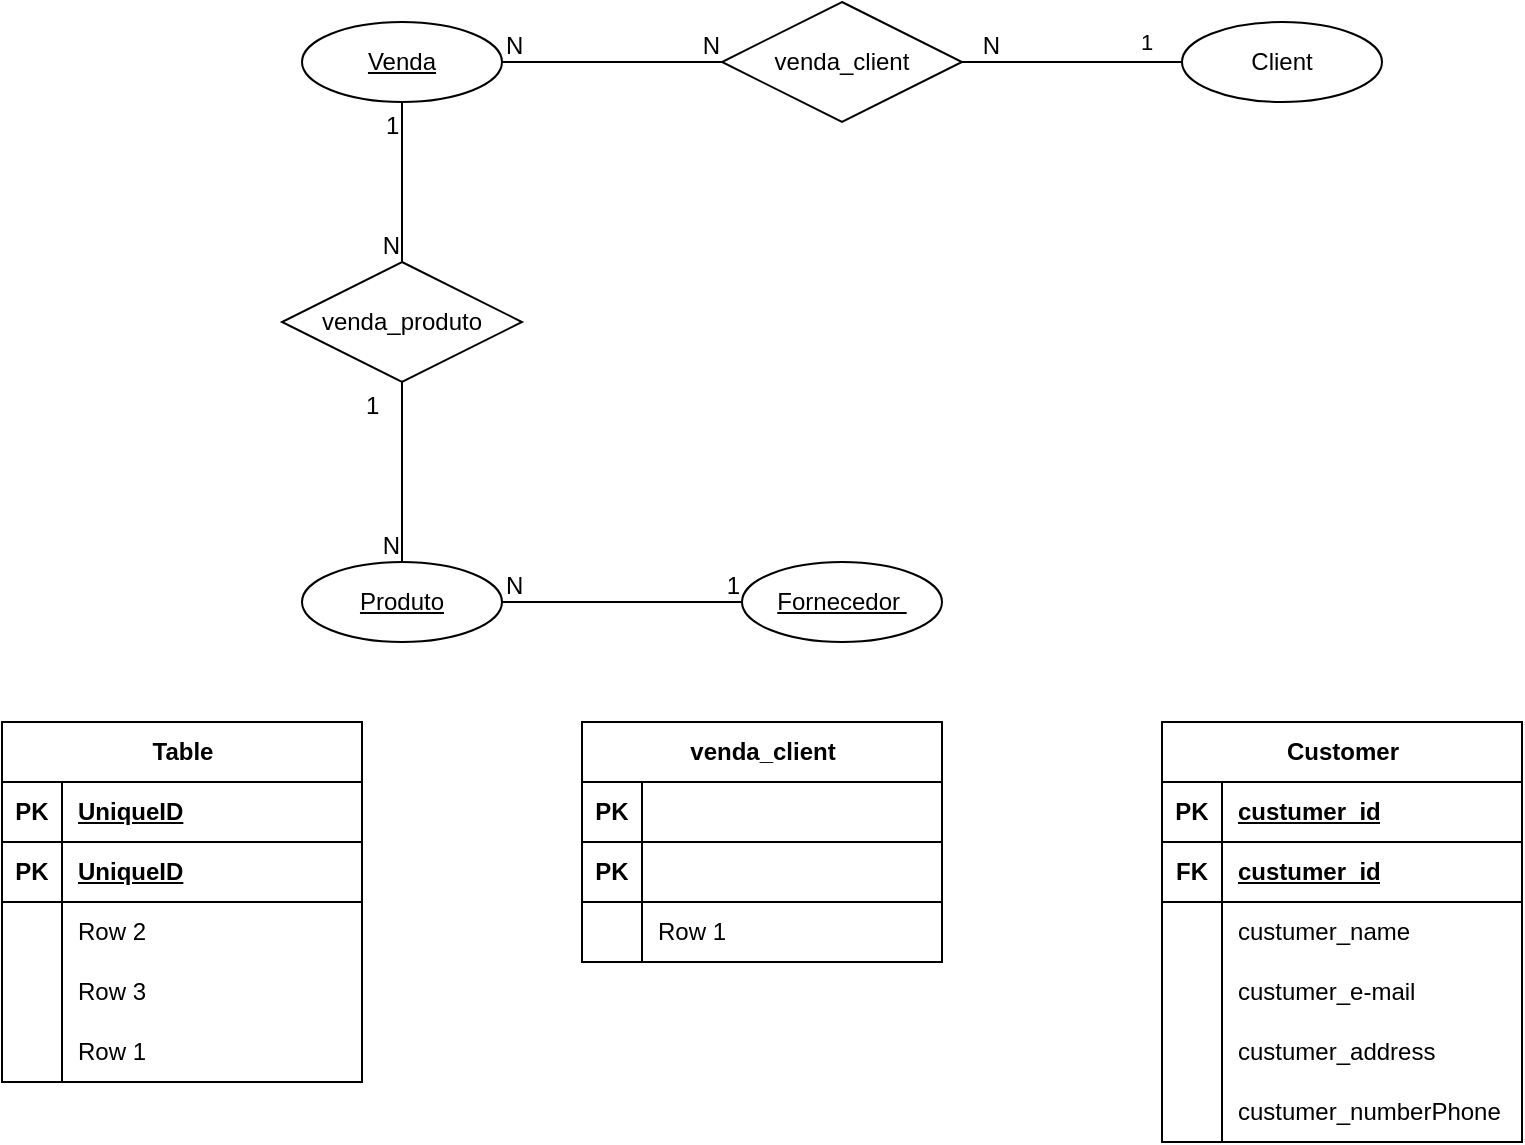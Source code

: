<mxfile version="24.7.17">
  <diagram name="Página-1" id="78fLcFGIQSKFloARsO9x">
    <mxGraphModel dx="783" dy="746" grid="1" gridSize="10" guides="1" tooltips="1" connect="1" arrows="1" fold="1" page="1" pageScale="1" pageWidth="827" pageHeight="1169" math="0" shadow="0">
      <root>
        <mxCell id="0" />
        <mxCell id="1" parent="0" />
        <mxCell id="9ienidLR3AUaO64FZCfh-1" value="Client" style="ellipse;whiteSpace=wrap;html=1;align=center;" vertex="1" parent="1">
          <mxGeometry x="630" y="210" width="100" height="40" as="geometry" />
        </mxCell>
        <mxCell id="9ienidLR3AUaO64FZCfh-2" value="Venda" style="ellipse;whiteSpace=wrap;html=1;align=center;fontStyle=4;" vertex="1" parent="1">
          <mxGeometry x="190" y="210" width="100" height="40" as="geometry" />
        </mxCell>
        <mxCell id="9ienidLR3AUaO64FZCfh-3" value="venda_client" style="shape=rhombus;perimeter=rhombusPerimeter;whiteSpace=wrap;html=1;align=center;" vertex="1" parent="1">
          <mxGeometry x="400" y="200" width="120" height="60" as="geometry" />
        </mxCell>
        <mxCell id="9ienidLR3AUaO64FZCfh-5" value="Produto" style="ellipse;whiteSpace=wrap;html=1;align=center;fontStyle=4;" vertex="1" parent="1">
          <mxGeometry x="190" y="480" width="100" height="40" as="geometry" />
        </mxCell>
        <mxCell id="9ienidLR3AUaO64FZCfh-6" value="venda_produto" style="shape=rhombus;perimeter=rhombusPerimeter;whiteSpace=wrap;html=1;align=center;" vertex="1" parent="1">
          <mxGeometry x="180" y="330" width="120" height="60" as="geometry" />
        </mxCell>
        <mxCell id="9ienidLR3AUaO64FZCfh-7" value="Fornecedor&amp;nbsp;" style="ellipse;whiteSpace=wrap;html=1;align=center;fontStyle=4;" vertex="1" parent="1">
          <mxGeometry x="410" y="480" width="100" height="40" as="geometry" />
        </mxCell>
        <mxCell id="9ienidLR3AUaO64FZCfh-17" value="1" style="endArrow=none;html=1;rounded=0;exitX=0;exitY=0.5;exitDx=0;exitDy=0;entryX=1;entryY=0.5;entryDx=0;entryDy=0;" edge="1" parent="1" source="9ienidLR3AUaO64FZCfh-1" target="9ienidLR3AUaO64FZCfh-3">
          <mxGeometry x="-0.667" y="-10" relative="1" as="geometry">
            <mxPoint x="470" y="280" as="sourcePoint" />
            <mxPoint x="630" y="280" as="targetPoint" />
            <Array as="points" />
            <mxPoint as="offset" />
          </mxGeometry>
        </mxCell>
        <mxCell id="9ienidLR3AUaO64FZCfh-18" value="N" style="resizable=0;html=1;whiteSpace=wrap;align=right;verticalAlign=bottom;" connectable="0" vertex="1" parent="9ienidLR3AUaO64FZCfh-17">
          <mxGeometry x="1" relative="1" as="geometry">
            <mxPoint x="20" as="offset" />
          </mxGeometry>
        </mxCell>
        <mxCell id="9ienidLR3AUaO64FZCfh-20" value="" style="endArrow=none;html=1;rounded=0;exitX=1;exitY=0.5;exitDx=0;exitDy=0;entryX=0;entryY=0.5;entryDx=0;entryDy=0;" edge="1" parent="1" source="9ienidLR3AUaO64FZCfh-2" target="9ienidLR3AUaO64FZCfh-3">
          <mxGeometry relative="1" as="geometry">
            <mxPoint x="290" y="290" as="sourcePoint" />
            <mxPoint x="450" y="290" as="targetPoint" />
          </mxGeometry>
        </mxCell>
        <mxCell id="9ienidLR3AUaO64FZCfh-21" value="N" style="resizable=0;html=1;whiteSpace=wrap;align=left;verticalAlign=bottom;" connectable="0" vertex="1" parent="9ienidLR3AUaO64FZCfh-20">
          <mxGeometry x="-1" relative="1" as="geometry" />
        </mxCell>
        <mxCell id="9ienidLR3AUaO64FZCfh-22" value="N" style="resizable=0;html=1;whiteSpace=wrap;align=right;verticalAlign=bottom;" connectable="0" vertex="1" parent="9ienidLR3AUaO64FZCfh-20">
          <mxGeometry x="1" relative="1" as="geometry" />
        </mxCell>
        <mxCell id="9ienidLR3AUaO64FZCfh-26" value="" style="endArrow=none;html=1;rounded=0;exitX=0.5;exitY=1;exitDx=0;exitDy=0;entryX=0.5;entryY=0;entryDx=0;entryDy=0;" edge="1" parent="1" source="9ienidLR3AUaO64FZCfh-2" target="9ienidLR3AUaO64FZCfh-6">
          <mxGeometry relative="1" as="geometry">
            <mxPoint x="330" y="370" as="sourcePoint" />
            <mxPoint x="490" y="370" as="targetPoint" />
          </mxGeometry>
        </mxCell>
        <mxCell id="9ienidLR3AUaO64FZCfh-27" value="1" style="resizable=0;html=1;whiteSpace=wrap;align=left;verticalAlign=bottom;" connectable="0" vertex="1" parent="9ienidLR3AUaO64FZCfh-26">
          <mxGeometry x="-1" relative="1" as="geometry">
            <mxPoint x="-10" y="20" as="offset" />
          </mxGeometry>
        </mxCell>
        <mxCell id="9ienidLR3AUaO64FZCfh-28" value="N" style="resizable=0;html=1;whiteSpace=wrap;align=right;verticalAlign=bottom;" connectable="0" vertex="1" parent="9ienidLR3AUaO64FZCfh-26">
          <mxGeometry x="1" relative="1" as="geometry" />
        </mxCell>
        <mxCell id="9ienidLR3AUaO64FZCfh-29" value="" style="endArrow=none;html=1;rounded=0;exitX=0.5;exitY=1;exitDx=0;exitDy=0;entryX=0.5;entryY=0;entryDx=0;entryDy=0;" edge="1" parent="1" source="9ienidLR3AUaO64FZCfh-6" target="9ienidLR3AUaO64FZCfh-5">
          <mxGeometry relative="1" as="geometry">
            <mxPoint x="330" y="370" as="sourcePoint" />
            <mxPoint x="490" y="370" as="targetPoint" />
          </mxGeometry>
        </mxCell>
        <mxCell id="9ienidLR3AUaO64FZCfh-30" value="1" style="resizable=0;html=1;whiteSpace=wrap;align=left;verticalAlign=bottom;" connectable="0" vertex="1" parent="9ienidLR3AUaO64FZCfh-29">
          <mxGeometry x="-1" relative="1" as="geometry">
            <mxPoint x="-20" y="20" as="offset" />
          </mxGeometry>
        </mxCell>
        <mxCell id="9ienidLR3AUaO64FZCfh-31" value="N" style="resizable=0;html=1;whiteSpace=wrap;align=right;verticalAlign=bottom;" connectable="0" vertex="1" parent="9ienidLR3AUaO64FZCfh-29">
          <mxGeometry x="1" relative="1" as="geometry" />
        </mxCell>
        <mxCell id="9ienidLR3AUaO64FZCfh-32" value="" style="endArrow=none;html=1;rounded=0;exitX=1;exitY=0.5;exitDx=0;exitDy=0;" edge="1" parent="1" source="9ienidLR3AUaO64FZCfh-5" target="9ienidLR3AUaO64FZCfh-7">
          <mxGeometry relative="1" as="geometry">
            <mxPoint x="510" y="400" as="sourcePoint" />
            <mxPoint x="670" y="400" as="targetPoint" />
          </mxGeometry>
        </mxCell>
        <mxCell id="9ienidLR3AUaO64FZCfh-33" value="N" style="resizable=0;html=1;whiteSpace=wrap;align=left;verticalAlign=bottom;" connectable="0" vertex="1" parent="9ienidLR3AUaO64FZCfh-32">
          <mxGeometry x="-1" relative="1" as="geometry" />
        </mxCell>
        <mxCell id="9ienidLR3AUaO64FZCfh-34" value="1" style="resizable=0;html=1;whiteSpace=wrap;align=right;verticalAlign=bottom;" connectable="0" vertex="1" parent="9ienidLR3AUaO64FZCfh-32">
          <mxGeometry x="1" relative="1" as="geometry" />
        </mxCell>
        <mxCell id="9ienidLR3AUaO64FZCfh-35" value="Customer" style="shape=table;startSize=30;container=1;collapsible=1;childLayout=tableLayout;fixedRows=1;rowLines=0;fontStyle=1;align=center;resizeLast=1;html=1;" vertex="1" parent="1">
          <mxGeometry x="620" y="560" width="180" height="210" as="geometry" />
        </mxCell>
        <mxCell id="9ienidLR3AUaO64FZCfh-105" value="" style="shape=tableRow;horizontal=0;startSize=0;swimlaneHead=0;swimlaneBody=0;fillColor=none;collapsible=0;dropTarget=0;points=[[0,0.5],[1,0.5]];portConstraint=eastwest;top=0;left=0;right=0;bottom=1;" vertex="1" parent="9ienidLR3AUaO64FZCfh-35">
          <mxGeometry y="30" width="180" height="30" as="geometry" />
        </mxCell>
        <mxCell id="9ienidLR3AUaO64FZCfh-106" value="PK" style="shape=partialRectangle;connectable=0;fillColor=none;top=0;left=0;bottom=0;right=0;fontStyle=1;overflow=hidden;whiteSpace=wrap;html=1;" vertex="1" parent="9ienidLR3AUaO64FZCfh-105">
          <mxGeometry width="30" height="30" as="geometry">
            <mxRectangle width="30" height="30" as="alternateBounds" />
          </mxGeometry>
        </mxCell>
        <mxCell id="9ienidLR3AUaO64FZCfh-107" value="custumer_id" style="shape=partialRectangle;connectable=0;fillColor=none;top=0;left=0;bottom=0;right=0;align=left;spacingLeft=6;fontStyle=5;overflow=hidden;whiteSpace=wrap;html=1;" vertex="1" parent="9ienidLR3AUaO64FZCfh-105">
          <mxGeometry x="30" width="150" height="30" as="geometry">
            <mxRectangle width="150" height="30" as="alternateBounds" />
          </mxGeometry>
        </mxCell>
        <mxCell id="9ienidLR3AUaO64FZCfh-36" value="" style="shape=tableRow;horizontal=0;startSize=0;swimlaneHead=0;swimlaneBody=0;fillColor=none;collapsible=0;dropTarget=0;points=[[0,0.5],[1,0.5]];portConstraint=eastwest;top=0;left=0;right=0;bottom=1;" vertex="1" parent="9ienidLR3AUaO64FZCfh-35">
          <mxGeometry y="60" width="180" height="30" as="geometry" />
        </mxCell>
        <mxCell id="9ienidLR3AUaO64FZCfh-37" value="FK" style="shape=partialRectangle;connectable=0;fillColor=none;top=0;left=0;bottom=0;right=0;fontStyle=1;overflow=hidden;whiteSpace=wrap;html=1;" vertex="1" parent="9ienidLR3AUaO64FZCfh-36">
          <mxGeometry width="30" height="30" as="geometry">
            <mxRectangle width="30" height="30" as="alternateBounds" />
          </mxGeometry>
        </mxCell>
        <mxCell id="9ienidLR3AUaO64FZCfh-38" value="custumer_id" style="shape=partialRectangle;connectable=0;fillColor=none;top=0;left=0;bottom=0;right=0;align=left;spacingLeft=6;fontStyle=5;overflow=hidden;whiteSpace=wrap;html=1;" vertex="1" parent="9ienidLR3AUaO64FZCfh-36">
          <mxGeometry x="30" width="150" height="30" as="geometry">
            <mxRectangle width="150" height="30" as="alternateBounds" />
          </mxGeometry>
        </mxCell>
        <mxCell id="9ienidLR3AUaO64FZCfh-39" value="" style="shape=tableRow;horizontal=0;startSize=0;swimlaneHead=0;swimlaneBody=0;fillColor=none;collapsible=0;dropTarget=0;points=[[0,0.5],[1,0.5]];portConstraint=eastwest;top=0;left=0;right=0;bottom=0;" vertex="1" parent="9ienidLR3AUaO64FZCfh-35">
          <mxGeometry y="90" width="180" height="30" as="geometry" />
        </mxCell>
        <mxCell id="9ienidLR3AUaO64FZCfh-40" value="" style="shape=partialRectangle;connectable=0;fillColor=none;top=0;left=0;bottom=0;right=0;editable=1;overflow=hidden;whiteSpace=wrap;html=1;" vertex="1" parent="9ienidLR3AUaO64FZCfh-39">
          <mxGeometry width="30" height="30" as="geometry">
            <mxRectangle width="30" height="30" as="alternateBounds" />
          </mxGeometry>
        </mxCell>
        <mxCell id="9ienidLR3AUaO64FZCfh-41" value="custumer_name" style="shape=partialRectangle;connectable=0;fillColor=none;top=0;left=0;bottom=0;right=0;align=left;spacingLeft=6;overflow=hidden;whiteSpace=wrap;html=1;" vertex="1" parent="9ienidLR3AUaO64FZCfh-39">
          <mxGeometry x="30" width="150" height="30" as="geometry">
            <mxRectangle width="150" height="30" as="alternateBounds" />
          </mxGeometry>
        </mxCell>
        <mxCell id="9ienidLR3AUaO64FZCfh-42" value="" style="shape=tableRow;horizontal=0;startSize=0;swimlaneHead=0;swimlaneBody=0;fillColor=none;collapsible=0;dropTarget=0;points=[[0,0.5],[1,0.5]];portConstraint=eastwest;top=0;left=0;right=0;bottom=0;" vertex="1" parent="9ienidLR3AUaO64FZCfh-35">
          <mxGeometry y="120" width="180" height="30" as="geometry" />
        </mxCell>
        <mxCell id="9ienidLR3AUaO64FZCfh-43" value="" style="shape=partialRectangle;connectable=0;fillColor=none;top=0;left=0;bottom=0;right=0;editable=1;overflow=hidden;whiteSpace=wrap;html=1;" vertex="1" parent="9ienidLR3AUaO64FZCfh-42">
          <mxGeometry width="30" height="30" as="geometry">
            <mxRectangle width="30" height="30" as="alternateBounds" />
          </mxGeometry>
        </mxCell>
        <mxCell id="9ienidLR3AUaO64FZCfh-44" value="custumer_e-mail" style="shape=partialRectangle;connectable=0;fillColor=none;top=0;left=0;bottom=0;right=0;align=left;spacingLeft=6;overflow=hidden;whiteSpace=wrap;html=1;" vertex="1" parent="9ienidLR3AUaO64FZCfh-42">
          <mxGeometry x="30" width="150" height="30" as="geometry">
            <mxRectangle width="150" height="30" as="alternateBounds" />
          </mxGeometry>
        </mxCell>
        <mxCell id="9ienidLR3AUaO64FZCfh-45" value="" style="shape=tableRow;horizontal=0;startSize=0;swimlaneHead=0;swimlaneBody=0;fillColor=none;collapsible=0;dropTarget=0;points=[[0,0.5],[1,0.5]];portConstraint=eastwest;top=0;left=0;right=0;bottom=0;" vertex="1" parent="9ienidLR3AUaO64FZCfh-35">
          <mxGeometry y="150" width="180" height="30" as="geometry" />
        </mxCell>
        <mxCell id="9ienidLR3AUaO64FZCfh-46" value="" style="shape=partialRectangle;connectable=0;fillColor=none;top=0;left=0;bottom=0;right=0;editable=1;overflow=hidden;whiteSpace=wrap;html=1;" vertex="1" parent="9ienidLR3AUaO64FZCfh-45">
          <mxGeometry width="30" height="30" as="geometry">
            <mxRectangle width="30" height="30" as="alternateBounds" />
          </mxGeometry>
        </mxCell>
        <mxCell id="9ienidLR3AUaO64FZCfh-47" value="custumer_address" style="shape=partialRectangle;connectable=0;fillColor=none;top=0;left=0;bottom=0;right=0;align=left;spacingLeft=6;overflow=hidden;whiteSpace=wrap;html=1;" vertex="1" parent="9ienidLR3AUaO64FZCfh-45">
          <mxGeometry x="30" width="150" height="30" as="geometry">
            <mxRectangle width="150" height="30" as="alternateBounds" />
          </mxGeometry>
        </mxCell>
        <mxCell id="9ienidLR3AUaO64FZCfh-48" value="" style="shape=tableRow;horizontal=0;startSize=0;swimlaneHead=0;swimlaneBody=0;fillColor=none;collapsible=0;dropTarget=0;points=[[0,0.5],[1,0.5]];portConstraint=eastwest;top=0;left=0;right=0;bottom=0;" vertex="1" parent="9ienidLR3AUaO64FZCfh-35">
          <mxGeometry y="180" width="180" height="30" as="geometry" />
        </mxCell>
        <mxCell id="9ienidLR3AUaO64FZCfh-49" value="" style="shape=partialRectangle;connectable=0;fillColor=none;top=0;left=0;bottom=0;right=0;editable=1;overflow=hidden;whiteSpace=wrap;html=1;" vertex="1" parent="9ienidLR3AUaO64FZCfh-48">
          <mxGeometry width="30" height="30" as="geometry">
            <mxRectangle width="30" height="30" as="alternateBounds" />
          </mxGeometry>
        </mxCell>
        <mxCell id="9ienidLR3AUaO64FZCfh-50" value="custumer_numberPhone" style="shape=partialRectangle;connectable=0;fillColor=none;top=0;left=0;bottom=0;right=0;align=left;spacingLeft=6;overflow=hidden;whiteSpace=wrap;html=1;" vertex="1" parent="9ienidLR3AUaO64FZCfh-48">
          <mxGeometry x="30" width="150" height="30" as="geometry">
            <mxRectangle width="150" height="30" as="alternateBounds" />
          </mxGeometry>
        </mxCell>
        <mxCell id="9ienidLR3AUaO64FZCfh-74" value="Table" style="shape=table;startSize=30;container=1;collapsible=1;childLayout=tableLayout;fixedRows=1;rowLines=0;fontStyle=1;align=center;resizeLast=1;html=1;" vertex="1" parent="1">
          <mxGeometry x="40" y="560" width="180" height="180" as="geometry" />
        </mxCell>
        <mxCell id="9ienidLR3AUaO64FZCfh-87" value="" style="shape=tableRow;horizontal=0;startSize=0;swimlaneHead=0;swimlaneBody=0;fillColor=none;collapsible=0;dropTarget=0;points=[[0,0.5],[1,0.5]];portConstraint=eastwest;top=0;left=0;right=0;bottom=1;" vertex="1" parent="9ienidLR3AUaO64FZCfh-74">
          <mxGeometry y="30" width="180" height="30" as="geometry" />
        </mxCell>
        <mxCell id="9ienidLR3AUaO64FZCfh-88" value="PK" style="shape=partialRectangle;connectable=0;fillColor=none;top=0;left=0;bottom=0;right=0;fontStyle=1;overflow=hidden;whiteSpace=wrap;html=1;" vertex="1" parent="9ienidLR3AUaO64FZCfh-87">
          <mxGeometry width="30" height="30" as="geometry">
            <mxRectangle width="30" height="30" as="alternateBounds" />
          </mxGeometry>
        </mxCell>
        <mxCell id="9ienidLR3AUaO64FZCfh-89" value="UniqueID" style="shape=partialRectangle;connectable=0;fillColor=none;top=0;left=0;bottom=0;right=0;align=left;spacingLeft=6;fontStyle=5;overflow=hidden;whiteSpace=wrap;html=1;" vertex="1" parent="9ienidLR3AUaO64FZCfh-87">
          <mxGeometry x="30" width="150" height="30" as="geometry">
            <mxRectangle width="150" height="30" as="alternateBounds" />
          </mxGeometry>
        </mxCell>
        <mxCell id="9ienidLR3AUaO64FZCfh-75" value="" style="shape=tableRow;horizontal=0;startSize=0;swimlaneHead=0;swimlaneBody=0;fillColor=none;collapsible=0;dropTarget=0;points=[[0,0.5],[1,0.5]];portConstraint=eastwest;top=0;left=0;right=0;bottom=1;" vertex="1" parent="9ienidLR3AUaO64FZCfh-74">
          <mxGeometry y="60" width="180" height="30" as="geometry" />
        </mxCell>
        <mxCell id="9ienidLR3AUaO64FZCfh-76" value="PK" style="shape=partialRectangle;connectable=0;fillColor=none;top=0;left=0;bottom=0;right=0;fontStyle=1;overflow=hidden;whiteSpace=wrap;html=1;" vertex="1" parent="9ienidLR3AUaO64FZCfh-75">
          <mxGeometry width="30" height="30" as="geometry">
            <mxRectangle width="30" height="30" as="alternateBounds" />
          </mxGeometry>
        </mxCell>
        <mxCell id="9ienidLR3AUaO64FZCfh-77" value="UniqueID" style="shape=partialRectangle;connectable=0;fillColor=none;top=0;left=0;bottom=0;right=0;align=left;spacingLeft=6;fontStyle=5;overflow=hidden;whiteSpace=wrap;html=1;" vertex="1" parent="9ienidLR3AUaO64FZCfh-75">
          <mxGeometry x="30" width="150" height="30" as="geometry">
            <mxRectangle width="150" height="30" as="alternateBounds" />
          </mxGeometry>
        </mxCell>
        <mxCell id="9ienidLR3AUaO64FZCfh-81" value="" style="shape=tableRow;horizontal=0;startSize=0;swimlaneHead=0;swimlaneBody=0;fillColor=none;collapsible=0;dropTarget=0;points=[[0,0.5],[1,0.5]];portConstraint=eastwest;top=0;left=0;right=0;bottom=0;" vertex="1" parent="9ienidLR3AUaO64FZCfh-74">
          <mxGeometry y="90" width="180" height="30" as="geometry" />
        </mxCell>
        <mxCell id="9ienidLR3AUaO64FZCfh-82" value="" style="shape=partialRectangle;connectable=0;fillColor=none;top=0;left=0;bottom=0;right=0;editable=1;overflow=hidden;whiteSpace=wrap;html=1;" vertex="1" parent="9ienidLR3AUaO64FZCfh-81">
          <mxGeometry width="30" height="30" as="geometry">
            <mxRectangle width="30" height="30" as="alternateBounds" />
          </mxGeometry>
        </mxCell>
        <mxCell id="9ienidLR3AUaO64FZCfh-83" value="Row 2" style="shape=partialRectangle;connectable=0;fillColor=none;top=0;left=0;bottom=0;right=0;align=left;spacingLeft=6;overflow=hidden;whiteSpace=wrap;html=1;" vertex="1" parent="9ienidLR3AUaO64FZCfh-81">
          <mxGeometry x="30" width="150" height="30" as="geometry">
            <mxRectangle width="150" height="30" as="alternateBounds" />
          </mxGeometry>
        </mxCell>
        <mxCell id="9ienidLR3AUaO64FZCfh-84" value="" style="shape=tableRow;horizontal=0;startSize=0;swimlaneHead=0;swimlaneBody=0;fillColor=none;collapsible=0;dropTarget=0;points=[[0,0.5],[1,0.5]];portConstraint=eastwest;top=0;left=0;right=0;bottom=0;" vertex="1" parent="9ienidLR3AUaO64FZCfh-74">
          <mxGeometry y="120" width="180" height="30" as="geometry" />
        </mxCell>
        <mxCell id="9ienidLR3AUaO64FZCfh-85" value="" style="shape=partialRectangle;connectable=0;fillColor=none;top=0;left=0;bottom=0;right=0;editable=1;overflow=hidden;whiteSpace=wrap;html=1;" vertex="1" parent="9ienidLR3AUaO64FZCfh-84">
          <mxGeometry width="30" height="30" as="geometry">
            <mxRectangle width="30" height="30" as="alternateBounds" />
          </mxGeometry>
        </mxCell>
        <mxCell id="9ienidLR3AUaO64FZCfh-86" value="Row 3" style="shape=partialRectangle;connectable=0;fillColor=none;top=0;left=0;bottom=0;right=0;align=left;spacingLeft=6;overflow=hidden;whiteSpace=wrap;html=1;" vertex="1" parent="9ienidLR3AUaO64FZCfh-84">
          <mxGeometry x="30" width="150" height="30" as="geometry">
            <mxRectangle width="150" height="30" as="alternateBounds" />
          </mxGeometry>
        </mxCell>
        <mxCell id="9ienidLR3AUaO64FZCfh-78" value="" style="shape=tableRow;horizontal=0;startSize=0;swimlaneHead=0;swimlaneBody=0;fillColor=none;collapsible=0;dropTarget=0;points=[[0,0.5],[1,0.5]];portConstraint=eastwest;top=0;left=0;right=0;bottom=0;" vertex="1" parent="9ienidLR3AUaO64FZCfh-74">
          <mxGeometry y="150" width="180" height="30" as="geometry" />
        </mxCell>
        <mxCell id="9ienidLR3AUaO64FZCfh-79" value="" style="shape=partialRectangle;connectable=0;fillColor=none;top=0;left=0;bottom=0;right=0;editable=1;overflow=hidden;whiteSpace=wrap;html=1;" vertex="1" parent="9ienidLR3AUaO64FZCfh-78">
          <mxGeometry width="30" height="30" as="geometry">
            <mxRectangle width="30" height="30" as="alternateBounds" />
          </mxGeometry>
        </mxCell>
        <mxCell id="9ienidLR3AUaO64FZCfh-80" value="Row 1" style="shape=partialRectangle;connectable=0;fillColor=none;top=0;left=0;bottom=0;right=0;align=left;spacingLeft=6;overflow=hidden;whiteSpace=wrap;html=1;" vertex="1" parent="9ienidLR3AUaO64FZCfh-78">
          <mxGeometry x="30" width="150" height="30" as="geometry">
            <mxRectangle width="150" height="30" as="alternateBounds" />
          </mxGeometry>
        </mxCell>
        <mxCell id="9ienidLR3AUaO64FZCfh-108" value="venda_client" style="shape=table;startSize=30;container=1;collapsible=1;childLayout=tableLayout;fixedRows=1;rowLines=0;fontStyle=1;align=center;resizeLast=1;html=1;" vertex="1" parent="1">
          <mxGeometry x="330" y="560" width="180" height="120" as="geometry" />
        </mxCell>
        <mxCell id="9ienidLR3AUaO64FZCfh-121" value="" style="shape=tableRow;horizontal=0;startSize=0;swimlaneHead=0;swimlaneBody=0;fillColor=none;collapsible=0;dropTarget=0;points=[[0,0.5],[1,0.5]];portConstraint=eastwest;top=0;left=0;right=0;bottom=1;" vertex="1" parent="9ienidLR3AUaO64FZCfh-108">
          <mxGeometry y="30" width="180" height="30" as="geometry" />
        </mxCell>
        <mxCell id="9ienidLR3AUaO64FZCfh-122" value="PK" style="shape=partialRectangle;connectable=0;fillColor=none;top=0;left=0;bottom=0;right=0;fontStyle=1;overflow=hidden;whiteSpace=wrap;html=1;" vertex="1" parent="9ienidLR3AUaO64FZCfh-121">
          <mxGeometry width="30" height="30" as="geometry">
            <mxRectangle width="30" height="30" as="alternateBounds" />
          </mxGeometry>
        </mxCell>
        <mxCell id="9ienidLR3AUaO64FZCfh-123" value="" style="shape=partialRectangle;connectable=0;fillColor=none;top=0;left=0;bottom=0;right=0;align=left;spacingLeft=6;fontStyle=5;overflow=hidden;whiteSpace=wrap;html=1;" vertex="1" parent="9ienidLR3AUaO64FZCfh-121">
          <mxGeometry x="30" width="150" height="30" as="geometry">
            <mxRectangle width="150" height="30" as="alternateBounds" />
          </mxGeometry>
        </mxCell>
        <mxCell id="9ienidLR3AUaO64FZCfh-109" value="" style="shape=tableRow;horizontal=0;startSize=0;swimlaneHead=0;swimlaneBody=0;fillColor=none;collapsible=0;dropTarget=0;points=[[0,0.5],[1,0.5]];portConstraint=eastwest;top=0;left=0;right=0;bottom=1;" vertex="1" parent="9ienidLR3AUaO64FZCfh-108">
          <mxGeometry y="60" width="180" height="30" as="geometry" />
        </mxCell>
        <mxCell id="9ienidLR3AUaO64FZCfh-110" value="PK" style="shape=partialRectangle;connectable=0;fillColor=none;top=0;left=0;bottom=0;right=0;fontStyle=1;overflow=hidden;whiteSpace=wrap;html=1;" vertex="1" parent="9ienidLR3AUaO64FZCfh-109">
          <mxGeometry width="30" height="30" as="geometry">
            <mxRectangle width="30" height="30" as="alternateBounds" />
          </mxGeometry>
        </mxCell>
        <mxCell id="9ienidLR3AUaO64FZCfh-111" value="" style="shape=partialRectangle;connectable=0;fillColor=none;top=0;left=0;bottom=0;right=0;align=left;spacingLeft=6;fontStyle=5;overflow=hidden;whiteSpace=wrap;html=1;" vertex="1" parent="9ienidLR3AUaO64FZCfh-109">
          <mxGeometry x="30" width="150" height="30" as="geometry">
            <mxRectangle width="150" height="30" as="alternateBounds" />
          </mxGeometry>
        </mxCell>
        <mxCell id="9ienidLR3AUaO64FZCfh-112" value="" style="shape=tableRow;horizontal=0;startSize=0;swimlaneHead=0;swimlaneBody=0;fillColor=none;collapsible=0;dropTarget=0;points=[[0,0.5],[1,0.5]];portConstraint=eastwest;top=0;left=0;right=0;bottom=0;" vertex="1" parent="9ienidLR3AUaO64FZCfh-108">
          <mxGeometry y="90" width="180" height="30" as="geometry" />
        </mxCell>
        <mxCell id="9ienidLR3AUaO64FZCfh-113" value="" style="shape=partialRectangle;connectable=0;fillColor=none;top=0;left=0;bottom=0;right=0;editable=1;overflow=hidden;whiteSpace=wrap;html=1;" vertex="1" parent="9ienidLR3AUaO64FZCfh-112">
          <mxGeometry width="30" height="30" as="geometry">
            <mxRectangle width="30" height="30" as="alternateBounds" />
          </mxGeometry>
        </mxCell>
        <mxCell id="9ienidLR3AUaO64FZCfh-114" value="Row 1" style="shape=partialRectangle;connectable=0;fillColor=none;top=0;left=0;bottom=0;right=0;align=left;spacingLeft=6;overflow=hidden;whiteSpace=wrap;html=1;" vertex="1" parent="9ienidLR3AUaO64FZCfh-112">
          <mxGeometry x="30" width="150" height="30" as="geometry">
            <mxRectangle width="150" height="30" as="alternateBounds" />
          </mxGeometry>
        </mxCell>
      </root>
    </mxGraphModel>
  </diagram>
</mxfile>
